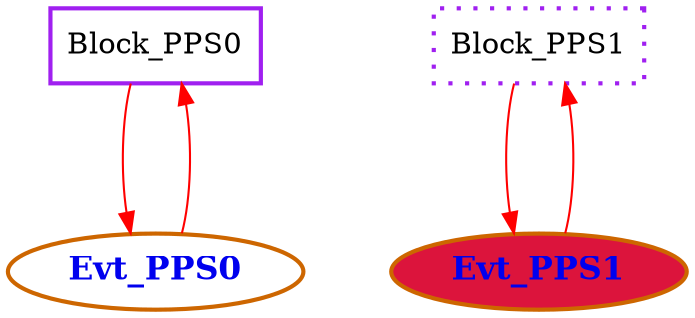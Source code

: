 digraph G {
graph [root="Demo",rankdir   = TB, nodesep           = 0.6, mindist     = 1.0, ranksep = 1.0, overlap = false]
node [style     = "filled", fillcolor = "white", color = "black"]
Block_PPS0[cpu="0", flags="0x00008007", type="block", tperiod="1000000000", pattern="PPS0_TEST", patentry="false", patexit="true", beamproc="undefined", bpentry="false", bpexit="false", qlo="false", qhi="false", qil="false", shape     = "rectangle", fillcolor = "white", penwidth=2, color = "purple"];
Evt_PPS0[cpu="0", flags="0x00022002", type="tmsg", toffs="0", pattern="PPS0_TEST", patentry="true", patexit="false", beamproc="undefined", bpentry="false", bpexit="false", fid="1", gid="0", evtno="0", beamin="0", bpcstart="0", sid="0", bpid="0", reqnobeam="0", vacc="0", id="0x1000000000000000", par="0x0000000000000234", tef="0", shape     = "oval", fillcolor = "white", fontname="Times-Bold", fontcolor = "blue2", fontsize="16", penwidth=2, color = "darkorange3"];
Block_PPS1[cpu="1", flags="0x00008208", type="blockalign", tperiod="1000000000", pattern="PPS1_TEST", patentry="false", patexit="true", beamproc="undefined", bpentry="false", bpexit="false", qlo="false", qhi="false", qil="false", shape     = "rectangle", style  = "dotted", fillcolor = "rosybrown1", penwidth=2, color = "purple"];
Evt_PPS1[cpu="1", flags="0x00032202", type="tmsg", toffs="0", pattern="PPS1_TEST", patentry="true", patexit="false", beamproc="undefined", bpentry="false", bpexit="false", fid="1", gid="0", evtno="0", beamin="0", bpcstart="0", sid="0", bpid="0", reqnobeam="0", vacc="0", id="0x1000000000000000", par="0x0000000000000234", tef="0", shape     = "oval", fillcolor = "rosybrown1", fillcolor = "crimson", fontname="Times-Bold", fontcolor = "cyan", fontname="Times-Bold", fontcolor = "blue2", fontsize="16", penwidth=2, color = "darkorange3"];
Block_PPS0->Evt_PPS0 [type="defdst", color     = "red"];
Evt_PPS0->Block_PPS0 [type="defdst", color     = "red"];
Block_PPS1->Evt_PPS1 [type="defdst", color     = "red"];
Evt_PPS1->Block_PPS1 [type="defdst", color     = "red"];
}
//Block_PPS0#P2->xX->xX->xX->xX#P1->xX->xX->xX->xX#P0->xX->xX->xX->xX
//Block_PPS1#P2->xX->xX->xX->xX#P1->xX->xX->xX->xX#P0->xX->xX->xX->xX

//Patterns to judge:
//  PPS1_TEST
//Verdict: FORBIDDEN
